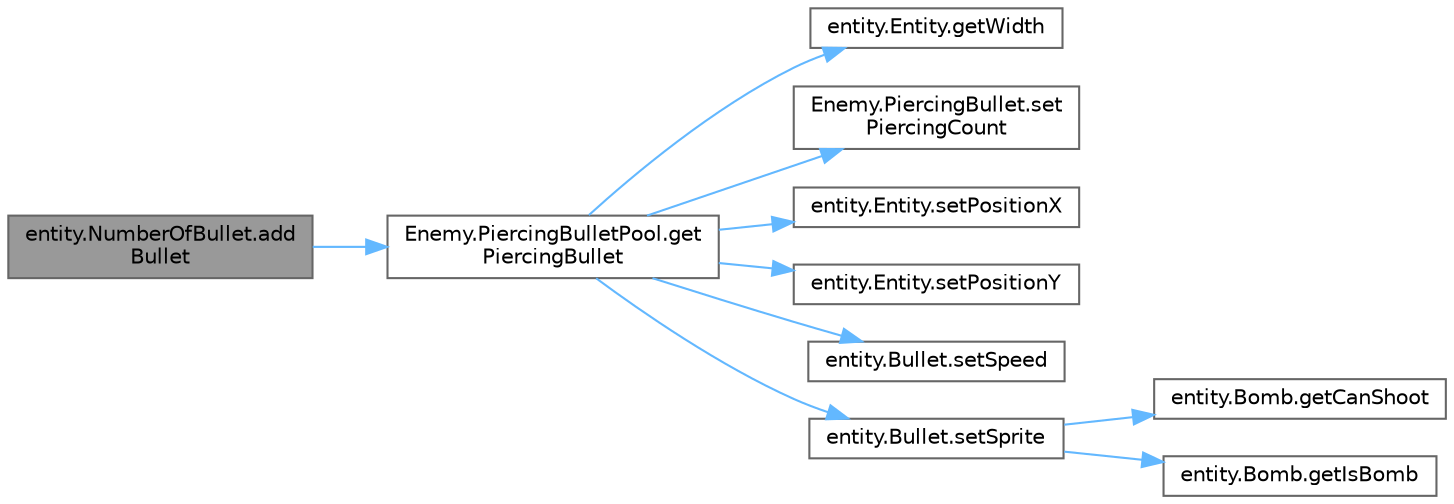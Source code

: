 digraph "entity.NumberOfBullet.addBullet"
{
 // LATEX_PDF_SIZE
  bgcolor="transparent";
  edge [fontname=Helvetica,fontsize=10,labelfontname=Helvetica,labelfontsize=10];
  node [fontname=Helvetica,fontsize=10,shape=box,height=0.2,width=0.4];
  rankdir="LR";
  Node1 [id="Node000001",label="entity.NumberOfBullet.add\lBullet",height=0.2,width=0.4,color="gray40", fillcolor="grey60", style="filled", fontcolor="black",tooltip=" "];
  Node1 -> Node2 [id="edge1_Node000001_Node000002",color="steelblue1",style="solid",tooltip=" "];
  Node2 [id="Node000002",label="Enemy.PiercingBulletPool.get\lPiercingBullet",height=0.2,width=0.4,color="grey40", fillcolor="white", style="filled",URL="$class_enemy_1_1_piercing_bullet_pool.html#a4a52999ff5a663a5f5ff989fee638d18",tooltip="Retrieves a piercing bullet from the pool if one is available, or creates a new one if the pool is em..."];
  Node2 -> Node3 [id="edge2_Node000002_Node000003",color="steelblue1",style="solid",tooltip=" "];
  Node3 [id="Node000003",label="entity.Entity.getWidth",height=0.2,width=0.4,color="grey40", fillcolor="white", style="filled",URL="$classentity_1_1_entity.html#a9eed63b7e9308461e1af62cabcbe0219",tooltip="Getter for the width of the image associated to the entity."];
  Node2 -> Node4 [id="edge3_Node000002_Node000004",color="steelblue1",style="solid",tooltip=" "];
  Node4 [id="Node000004",label="Enemy.PiercingBullet.set\lPiercingCount",height=0.2,width=0.4,color="grey40", fillcolor="white", style="filled",URL="$class_enemy_1_1_piercing_bullet.html#aaf715b32aa00f90727b81075c048ec83",tooltip="Setter for the piercing count."];
  Node2 -> Node5 [id="edge4_Node000002_Node000005",color="steelblue1",style="solid",tooltip=" "];
  Node5 [id="Node000005",label="entity.Entity.setPositionX",height=0.2,width=0.4,color="grey40", fillcolor="white", style="filled",URL="$classentity_1_1_entity.html#a34b1106b5fc108c72ce6083d913e42ed",tooltip="Setter for the X axis position of the entity."];
  Node2 -> Node6 [id="edge5_Node000002_Node000006",color="steelblue1",style="solid",tooltip=" "];
  Node6 [id="Node000006",label="entity.Entity.setPositionY",height=0.2,width=0.4,color="grey40", fillcolor="white", style="filled",URL="$classentity_1_1_entity.html#ac88ed00a2aee4a591913edb6e596b114",tooltip="Setter for the Y axis position of the entity."];
  Node2 -> Node7 [id="edge6_Node000002_Node000007",color="steelblue1",style="solid",tooltip=" "];
  Node7 [id="Node000007",label="entity.Bullet.setSpeed",height=0.2,width=0.4,color="grey40", fillcolor="white", style="filled",URL="$classentity_1_1_bullet.html#a59bdfb1e41a99260374b3f7b2ea50007",tooltip="Setter of the speed of the bullet."];
  Node2 -> Node8 [id="edge7_Node000002_Node000008",color="steelblue1",style="solid",tooltip=" "];
  Node8 [id="Node000008",label="entity.Bullet.setSprite",height=0.2,width=0.4,color="grey40", fillcolor="white", style="filled",URL="$classentity_1_1_bullet.html#a2aec4db9c13df6487b5221d3cf5fbc7d",tooltip="Sets correct sprite for the bullet, based on speed."];
  Node8 -> Node9 [id="edge8_Node000008_Node000009",color="steelblue1",style="solid",tooltip=" "];
  Node9 [id="Node000009",label="entity.Bomb.getCanShoot",height=0.2,width=0.4,color="grey40", fillcolor="white", style="filled",URL="$classentity_1_1_bomb.html#a8f61c1500609ebfc7a285461ed9e1028",tooltip=" "];
  Node8 -> Node10 [id="edge9_Node000008_Node000010",color="steelblue1",style="solid",tooltip=" "];
  Node10 [id="Node000010",label="entity.Bomb.getIsBomb",height=0.2,width=0.4,color="grey40", fillcolor="white", style="filled",URL="$classentity_1_1_bomb.html#acc740247abbfc0e65202ebbdd984d736",tooltip=" "];
}
